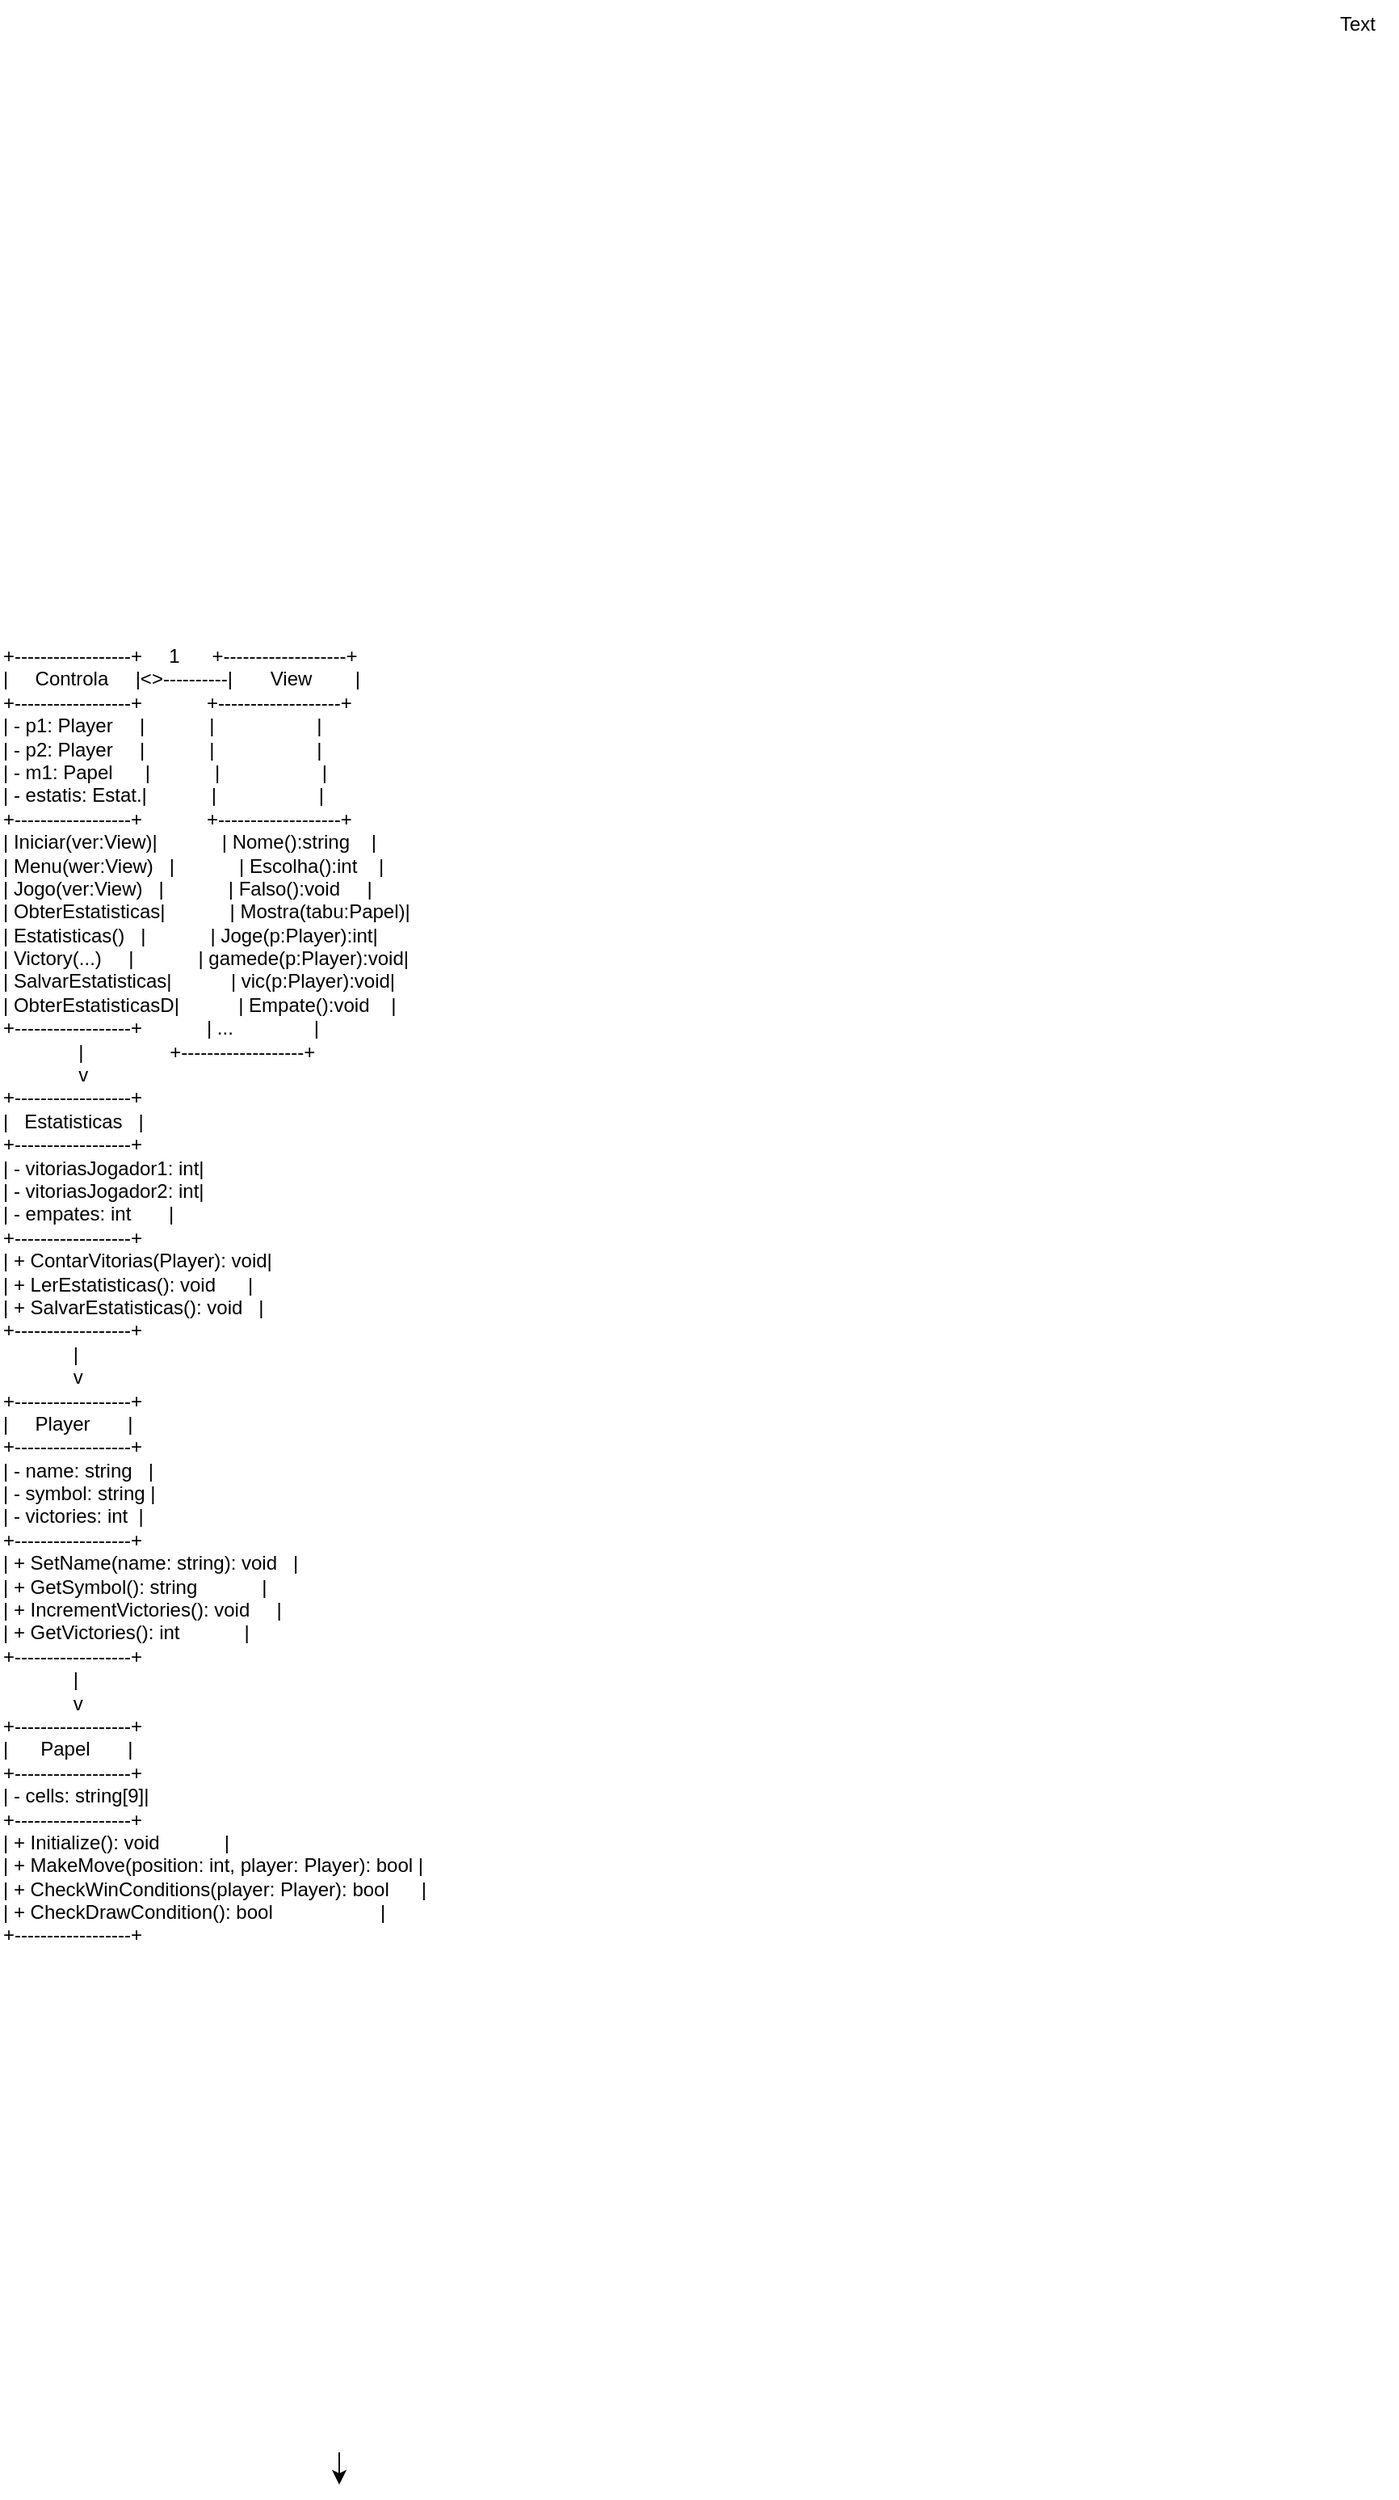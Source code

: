 <mxfile version="23.1.6" type="device">
  <diagram name="Página-1" id="Tpa8nJgiLnycy8y-Sa2b">
    <mxGraphModel dx="1067" dy="2814" grid="1" gridSize="10" guides="1" tooltips="1" connect="1" arrows="1" fold="1" page="1" pageScale="1" pageWidth="827" pageHeight="1169" math="0" shadow="0">
      <root>
        <mxCell id="0" />
        <mxCell id="1" parent="0" />
        <mxCell id="evB92wIl7mGRJdlGN25G-122" style="edgeStyle=orthogonalEdgeStyle;rounded=0;orthogonalLoop=1;jettySize=auto;html=1;" edge="1" parent="1">
          <mxGeometry relative="1" as="geometry">
            <mxPoint x="770" y="335" as="sourcePoint" />
            <mxPoint x="770" y="355" as="targetPoint" />
          </mxGeometry>
        </mxCell>
        <mxCell id="evB92wIl7mGRJdlGN25G-141" value="Text" style="text;html=1;align=center;verticalAlign=middle;resizable=0;points=[];autosize=1;strokeColor=none;fillColor=none;" vertex="1" parent="1">
          <mxGeometry x="1375" y="-1182" width="50" height="30" as="geometry" />
        </mxCell>
        <mxCell id="evB92wIl7mGRJdlGN25G-181" value="+------------------+     1      +-------------------+&#xa;|     Controla     |&lt;&gt;----------|       View        |&#xa;+------------------+            +-------------------+&#xa;| - p1: Player     |            |                   |&#xa;| - p2: Player     |            |                   |&#xa;| - m1: Papel      |            |                   |&#xa;| - estatis: Estat.|            |                   |&#xa;+------------------+            +-------------------+&#xa;| Iniciar(ver:View)|            | Nome():string    |&#xa;| Menu(wer:View)   |            | Escolha():int    |&#xa;| Jogo(ver:View)   |            | Falso():void     |&#xa;| ObterEstatisticas|            | Mostra(tabu:Papel)|&#xa;| Estatisticas()   |            | Joge(p:Player):int|&#xa;| Victory(...)     |            | gamede(p:Player):void|&#xa;| SalvarEstatisticas|           | vic(p:Player):void|&#xa;| ObterEstatisticasD|           | Empate():void    |&#xa;+------------------+            | ...               |&#xa;              |                +-------------------+&#xa;              v&#xa;+------------------+&#xa;|   Estatisticas   |&#xa;+------------------+&#xa;| - vitoriasJogador1: int|&#xa;| - vitoriasJogador2: int|&#xa;| - empates: int       |&#xa;+------------------+&#xa;| + ContarVitorias(Player): void|&#xa;| + LerEstatisticas(): void      |&#xa;| + SalvarEstatisticas(): void   |&#xa;+------------------+&#xa;             |&#xa;             v&#xa;+------------------+&#xa;|     Player       |&#xa;+------------------+&#xa;| - name: string   |&#xa;| - symbol: string |&#xa;| - victories: int  |&#xa;+------------------+&#xa;| + SetName(name: string): void   |&#xa;| + GetSymbol(): string            |&#xa;| + IncrementVictories(): void     |&#xa;| + GetVictories(): int            |&#xa;+------------------+&#xa;             |&#xa;             v&#xa;+------------------+&#xa;|      Papel       |&#xa;+------------------+&#xa;| - cells: string[9]|&#xa;+------------------+&#xa;| + Initialize(): void            |&#xa;| + MakeMove(position: int, player: Player): bool |&#xa;| + CheckWinConditions(player: Player): bool      |&#xa;| + CheckDrawCondition(): bool                    |&#xa;+------------------+" style="text;whiteSpace=wrap;" vertex="1" parent="1">
          <mxGeometry x="560" y="-790" width="300" height="860" as="geometry" />
        </mxCell>
      </root>
    </mxGraphModel>
  </diagram>
</mxfile>
